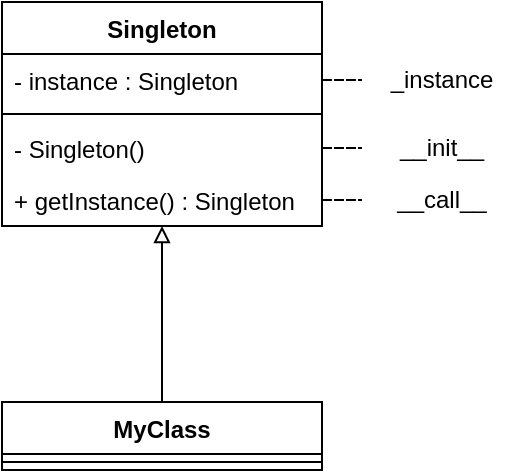 <mxfile version="13.7.9" type="device"><diagram id="Nz0jW9f5qLZyDLZADCwP" name="Página-1"><mxGraphModel dx="749" dy="556" grid="1" gridSize="10" guides="1" tooltips="1" connect="1" arrows="1" fold="1" page="1" pageScale="1" pageWidth="827" pageHeight="1169" math="0" shadow="0"><root><mxCell id="0"/><mxCell id="1" parent="0"/><mxCell id="6TsXzBQAm2IrLryBs7fH-9" style="edgeStyle=orthogonalEdgeStyle;rounded=0;orthogonalLoop=1;jettySize=auto;html=1;exitX=0.5;exitY=0;exitDx=0;exitDy=0;endArrow=block;endFill=0;" edge="1" parent="1" source="6TsXzBQAm2IrLryBs7fH-5" target="6TsXzBQAm2IrLryBs7fH-1"><mxGeometry relative="1" as="geometry"/></mxCell><mxCell id="6TsXzBQAm2IrLryBs7fH-5" value="MyClass" style="swimlane;fontStyle=1;align=center;verticalAlign=top;childLayout=stackLayout;horizontal=1;startSize=26;horizontalStack=0;resizeParent=1;resizeParentMax=0;resizeLast=0;collapsible=1;marginBottom=0;" vertex="1" parent="1"><mxGeometry x="300" y="290" width="160" height="34" as="geometry"/></mxCell><mxCell id="6TsXzBQAm2IrLryBs7fH-7" value="" style="line;strokeWidth=1;fillColor=none;align=left;verticalAlign=middle;spacingTop=-1;spacingLeft=3;spacingRight=3;rotatable=0;labelPosition=right;points=[];portConstraint=eastwest;" vertex="1" parent="6TsXzBQAm2IrLryBs7fH-5"><mxGeometry y="26" width="160" height="8" as="geometry"/></mxCell><mxCell id="6TsXzBQAm2IrLryBs7fH-1" value="Singleton" style="swimlane;fontStyle=1;align=center;verticalAlign=top;childLayout=stackLayout;horizontal=1;startSize=26;horizontalStack=0;resizeParent=1;resizeParentMax=0;resizeLast=0;collapsible=1;marginBottom=0;" vertex="1" parent="1"><mxGeometry x="300" y="90" width="160" height="112" as="geometry"/></mxCell><mxCell id="6TsXzBQAm2IrLryBs7fH-2" value="- instance : Singleton" style="text;strokeColor=none;fillColor=none;align=left;verticalAlign=top;spacingLeft=4;spacingRight=4;overflow=hidden;rotatable=0;points=[[0,0.5],[1,0.5]];portConstraint=eastwest;" vertex="1" parent="6TsXzBQAm2IrLryBs7fH-1"><mxGeometry y="26" width="160" height="26" as="geometry"/></mxCell><mxCell id="6TsXzBQAm2IrLryBs7fH-3" value="" style="line;strokeWidth=1;fillColor=none;align=left;verticalAlign=middle;spacingTop=-1;spacingLeft=3;spacingRight=3;rotatable=0;labelPosition=right;points=[];portConstraint=eastwest;" vertex="1" parent="6TsXzBQAm2IrLryBs7fH-1"><mxGeometry y="52" width="160" height="8" as="geometry"/></mxCell><mxCell id="6TsXzBQAm2IrLryBs7fH-4" value="- Singleton()&#10;" style="text;strokeColor=none;fillColor=none;align=left;verticalAlign=top;spacingLeft=4;spacingRight=4;overflow=hidden;rotatable=0;points=[[0,0.5],[1,0.5]];portConstraint=eastwest;" vertex="1" parent="6TsXzBQAm2IrLryBs7fH-1"><mxGeometry y="60" width="160" height="26" as="geometry"/></mxCell><mxCell id="6TsXzBQAm2IrLryBs7fH-11" value="+ getInstance() : Singleton&#10;" style="text;strokeColor=none;fillColor=none;align=left;verticalAlign=top;spacingLeft=4;spacingRight=4;overflow=hidden;rotatable=0;points=[[0,0.5],[1,0.5]];portConstraint=eastwest;" vertex="1" parent="6TsXzBQAm2IrLryBs7fH-1"><mxGeometry y="86" width="160" height="26" as="geometry"/></mxCell><mxCell id="6TsXzBQAm2IrLryBs7fH-12" value="__init__" style="text;html=1;strokeColor=none;fillColor=none;align=center;verticalAlign=middle;whiteSpace=wrap;rounded=0;" vertex="1" parent="1"><mxGeometry x="480" y="153" width="80" height="20" as="geometry"/></mxCell><mxCell id="6TsXzBQAm2IrLryBs7fH-13" value="__call__" style="text;html=1;strokeColor=none;fillColor=none;align=center;verticalAlign=middle;whiteSpace=wrap;rounded=0;" vertex="1" parent="1"><mxGeometry x="480" y="179" width="80" height="20" as="geometry"/></mxCell><mxCell id="6TsXzBQAm2IrLryBs7fH-14" style="edgeStyle=orthogonalEdgeStyle;rounded=0;orthogonalLoop=1;jettySize=auto;html=1;exitX=1;exitY=0.5;exitDx=0;exitDy=0;endArrow=none;endFill=0;dashed=1;" edge="1" parent="1" source="6TsXzBQAm2IrLryBs7fH-4" target="6TsXzBQAm2IrLryBs7fH-12"><mxGeometry relative="1" as="geometry"/></mxCell><mxCell id="6TsXzBQAm2IrLryBs7fH-15" style="edgeStyle=orthogonalEdgeStyle;rounded=0;orthogonalLoop=1;jettySize=auto;html=1;exitX=1;exitY=0.5;exitDx=0;exitDy=0;dashed=1;endArrow=none;endFill=0;" edge="1" parent="1" source="6TsXzBQAm2IrLryBs7fH-11" target="6TsXzBQAm2IrLryBs7fH-13"><mxGeometry relative="1" as="geometry"/></mxCell><mxCell id="6TsXzBQAm2IrLryBs7fH-16" value="_instance" style="text;html=1;strokeColor=none;fillColor=none;align=center;verticalAlign=middle;whiteSpace=wrap;rounded=0;" vertex="1" parent="1"><mxGeometry x="480" y="119" width="80" height="20" as="geometry"/></mxCell><mxCell id="6TsXzBQAm2IrLryBs7fH-17" style="edgeStyle=orthogonalEdgeStyle;rounded=0;orthogonalLoop=1;jettySize=auto;html=1;exitX=1;exitY=0.5;exitDx=0;exitDy=0;dashed=1;endArrow=none;endFill=0;" edge="1" parent="1" source="6TsXzBQAm2IrLryBs7fH-2" target="6TsXzBQAm2IrLryBs7fH-16"><mxGeometry relative="1" as="geometry"/></mxCell></root></mxGraphModel></diagram></mxfile>